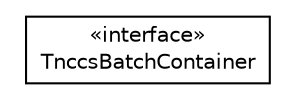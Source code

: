 #!/usr/local/bin/dot
#
# Class diagram 
# Generated by UMLGraph version R5_6 (http://www.umlgraph.org/)
#

digraph G {
	edge [fontname="Helvetica",fontsize=10,labelfontname="Helvetica",labelfontsize=10];
	node [fontname="Helvetica",fontsize=10,shape=plaintext];
	nodesep=0.25;
	ranksep=0.5;
	// de.hsbremen.tc.tnc.message.tnccs.serialize.TnccsBatchContainer
	c2419 [label=<<table title="de.hsbremen.tc.tnc.message.tnccs.serialize.TnccsBatchContainer" border="0" cellborder="1" cellspacing="0" cellpadding="2" port="p" href="./TnccsBatchContainer.html">
		<tr><td><table border="0" cellspacing="0" cellpadding="1">
<tr><td align="center" balign="center"> &#171;interface&#187; </td></tr>
<tr><td align="center" balign="center"> TnccsBatchContainer </td></tr>
		</table></td></tr>
		</table>>, URL="./TnccsBatchContainer.html", fontname="Helvetica", fontcolor="black", fontsize=10.0];
}

